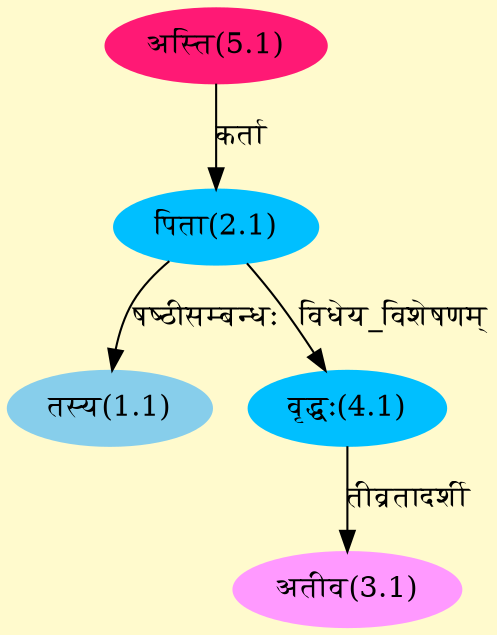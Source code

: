 digraph G{
rankdir=BT;
 compound=true;
 bgcolor="lemonchiffon1";
Node1_1 [style=filled, color="#87CEEB" label = "तस्य(1.1)"]
Node2_1 [style=filled, color="#00BFFF" label = "पिता(2.1)"]
Node5_1 [style=filled, color="#FF1975" label = "अस्ति(5.1)"]
Node3_1 [style=filled, color="#FF99FF" label = "अतीव(3.1)"]
Node4_1 [style=filled, color="#00BFFF" label = "वृद्धः(4.1)"]
/* Start of Relations section */

Node1_1 -> Node2_1 [  label="षष्ठीसम्बन्धः"  dir="back" ]
Node2_1 -> Node5_1 [  label="कर्ता"  dir="back" ]
Node3_1 -> Node4_1 [  label="तीव्रतादर्शी"  dir="back" ]
Node4_1 -> Node2_1 [  label="विधेय_विशेषणम्"  dir="back" ]
}
